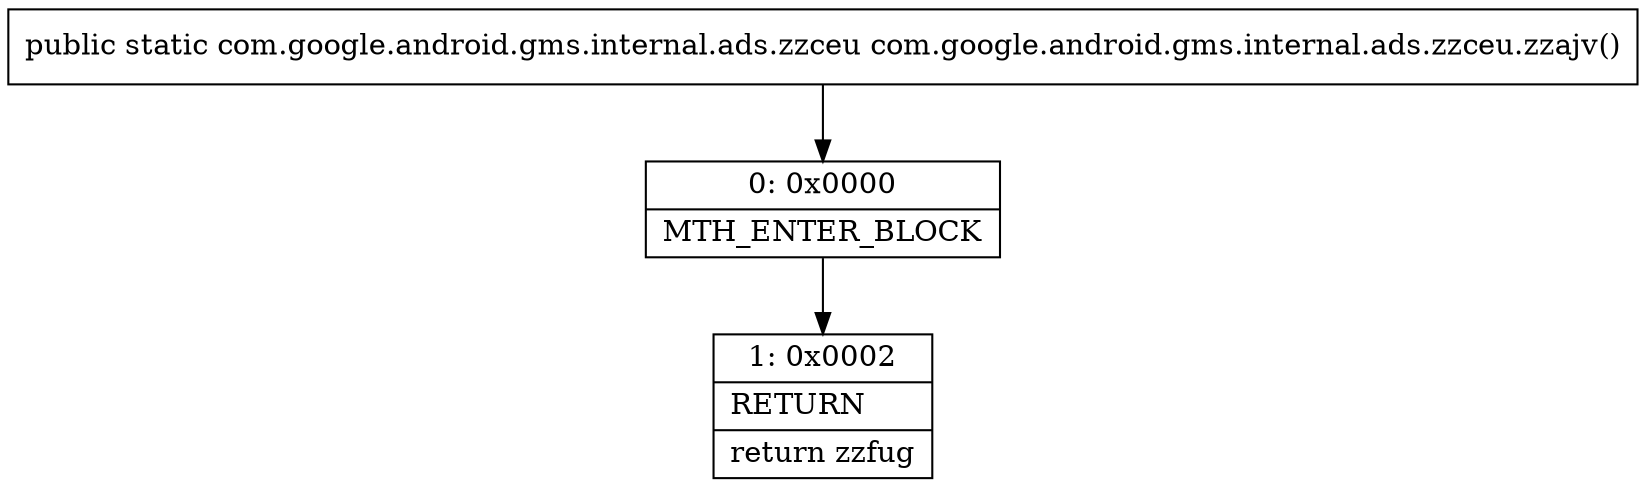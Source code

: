 digraph "CFG forcom.google.android.gms.internal.ads.zzceu.zzajv()Lcom\/google\/android\/gms\/internal\/ads\/zzceu;" {
Node_0 [shape=record,label="{0\:\ 0x0000|MTH_ENTER_BLOCK\l}"];
Node_1 [shape=record,label="{1\:\ 0x0002|RETURN\l|return zzfug\l}"];
MethodNode[shape=record,label="{public static com.google.android.gms.internal.ads.zzceu com.google.android.gms.internal.ads.zzceu.zzajv() }"];
MethodNode -> Node_0;
Node_0 -> Node_1;
}

